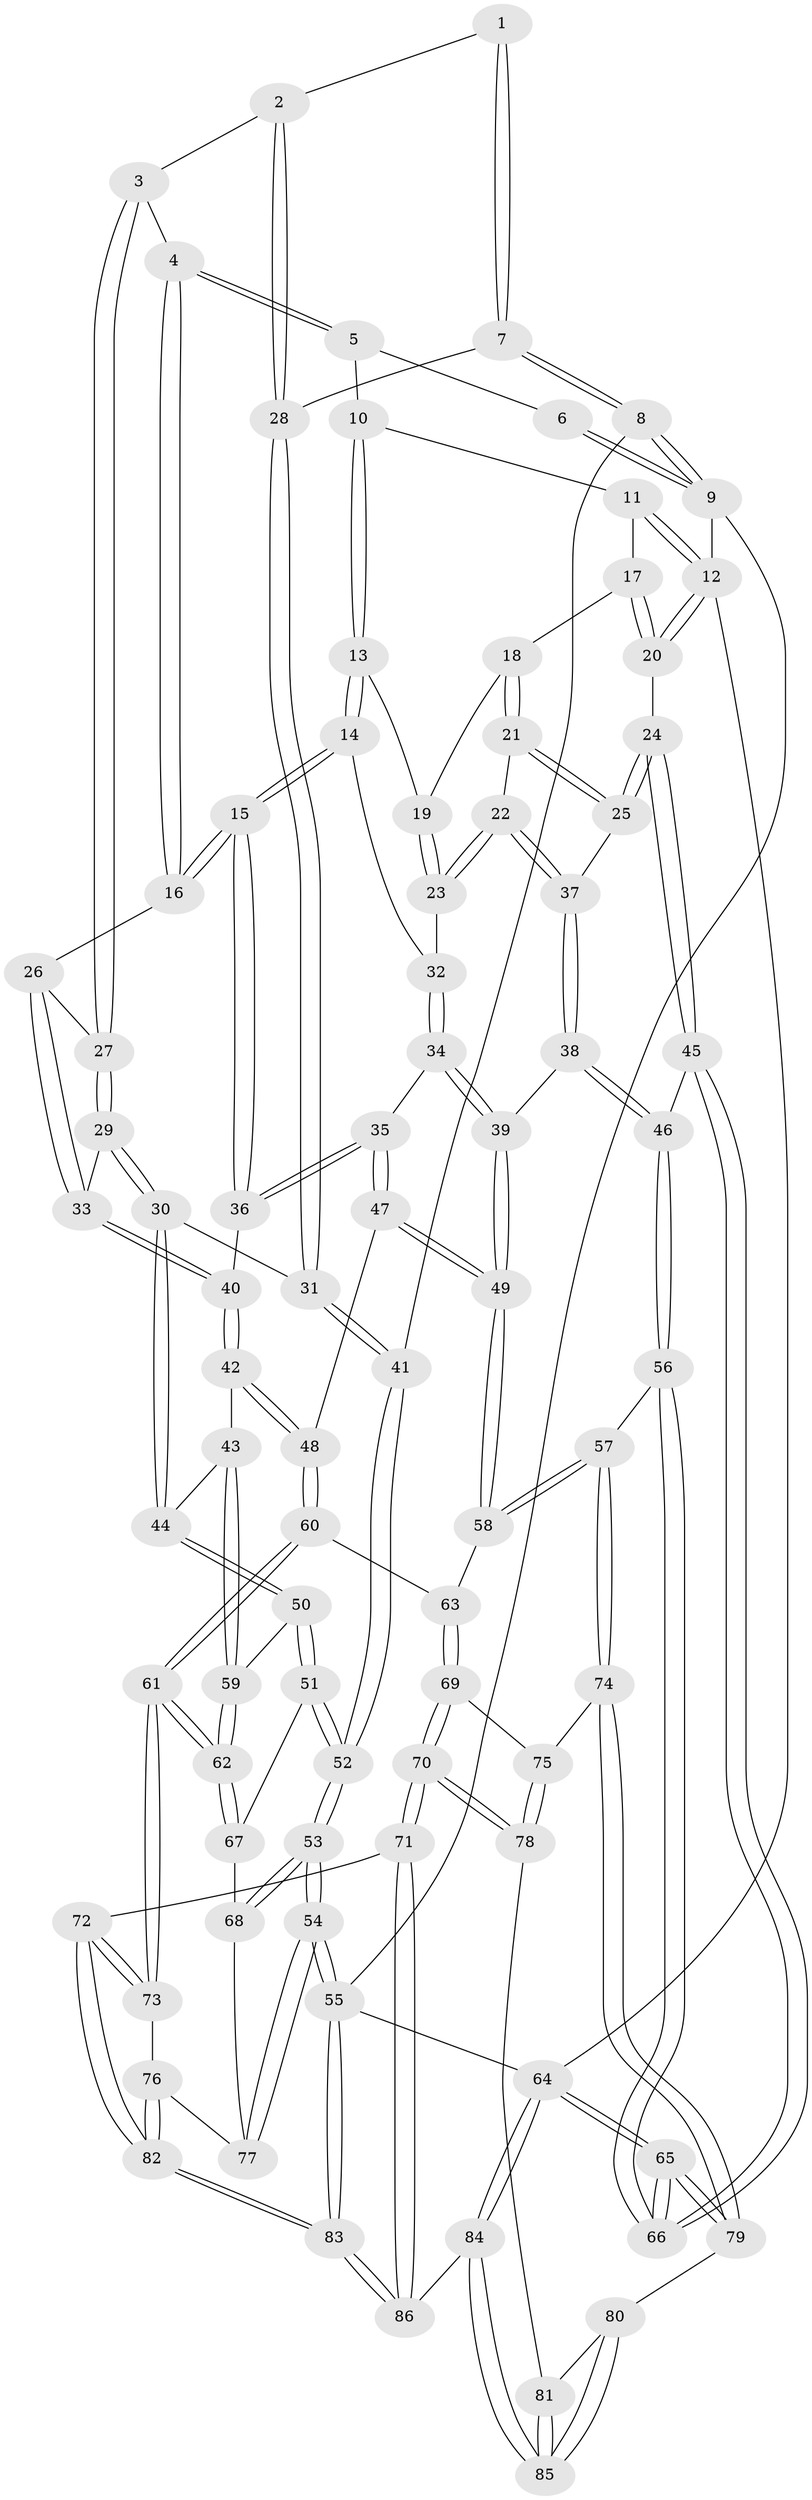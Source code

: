 // Generated by graph-tools (version 1.1) at 2025/11/02/27/25 16:11:58]
// undirected, 86 vertices, 212 edges
graph export_dot {
graph [start="1"]
  node [color=gray90,style=filled];
  1 [pos="+0.14201996309705514+0"];
  2 [pos="+0.2820416058260881+0.14674145876088956"];
  3 [pos="+0.33125026171809147+0.14262742703407572"];
  4 [pos="+0.3706803136587402+0.11149485818505024"];
  5 [pos="+0.44449220996469746+0"];
  6 [pos="+0.14117492155406525+0"];
  7 [pos="+0.11176475820343315+0.11967155356484806"];
  8 [pos="+0+0.23676621504184642"];
  9 [pos="+0+0"];
  10 [pos="+0.5645508796368772+0"];
  11 [pos="+1+0"];
  12 [pos="+1+0"];
  13 [pos="+0.5976162579187491+0.086079188054563"];
  14 [pos="+0.5910088000367606+0.13320749768195167"];
  15 [pos="+0.5010695551644642+0.21505005522412504"];
  16 [pos="+0.4758619444398715+0.20753748886703044"];
  17 [pos="+0.8230967913313689+0.11470582427505845"];
  18 [pos="+0.8192664681904638+0.12340647578963523"];
  19 [pos="+0.7816221441543165+0.12879037747705452"];
  20 [pos="+1+0.2343502171508871"];
  21 [pos="+0.8284764166064411+0.15224918121538616"];
  22 [pos="+0.7906255019658087+0.27964873352391256"];
  23 [pos="+0.7095763856665488+0.22148836872956795"];
  24 [pos="+1+0.2968939935576392"];
  25 [pos="+1+0.2772127899158954"];
  26 [pos="+0.37518789734335944+0.23487258369018293"];
  27 [pos="+0.3569095799410534+0.23056327613448252"];
  28 [pos="+0.1752713723261135+0.2293805632967726"];
  29 [pos="+0.24473151990656775+0.3312988377068039"];
  30 [pos="+0.17749975844626179+0.3417013708875214"];
  31 [pos="+0.17286538087801845+0.3344703750525819"];
  32 [pos="+0.6493424731395427+0.20567112681840946"];
  33 [pos="+0.4198286420605912+0.3637042319383996"];
  34 [pos="+0.6323578220765542+0.38174376607848615"];
  35 [pos="+0.5113617494347127+0.38191763870215156"];
  36 [pos="+0.4948583609384671+0.36972050578251003"];
  37 [pos="+0.7933660243301717+0.2866781339701291"];
  38 [pos="+0.7386585203594136+0.4271156208864208"];
  39 [pos="+0.7145780537503126+0.42403676763906223"];
  40 [pos="+0.4448348764449265+0.37444649725386564"];
  41 [pos="+0+0.2567389074125284"];
  42 [pos="+0.35132768800204955+0.5025522657229706"];
  43 [pos="+0.3493216397159078+0.5027880296072427"];
  44 [pos="+0.17452293801362592+0.4068948934078712"];
  45 [pos="+1+0.3932388068359843"];
  46 [pos="+0.8258952553164579+0.514776863600028"];
  47 [pos="+0.5089858501344787+0.5224425754455829"];
  48 [pos="+0.40885492133671236+0.54538030060656"];
  49 [pos="+0.560486602173196+0.5946817508538706"];
  50 [pos="+0.14705512926279235+0.46381819112393396"];
  51 [pos="+0.12109299301689909+0.5108222750597641"];
  52 [pos="+0+0.4984351494859735"];
  53 [pos="+0+0.8374564790020185"];
  54 [pos="+0+0.9068984042146763"];
  55 [pos="+0+1"];
  56 [pos="+0.8001038911085152+0.6501076572540532"];
  57 [pos="+0.757083743924647+0.6886987351257521"];
  58 [pos="+0.5608372256638722+0.5969413586990325"];
  59 [pos="+0.3130858461418439+0.5713945543281587"];
  60 [pos="+0.4044930807930619+0.6145516789158862"];
  61 [pos="+0.29495665400250026+0.6945073266574614"];
  62 [pos="+0.27990265673725523+0.6741824239735237"];
  63 [pos="+0.5128201500924959+0.6569373619002643"];
  64 [pos="+1+1"];
  65 [pos="+1+1"];
  66 [pos="+1+0.880694536712842"];
  67 [pos="+0.13667825789715896+0.590144990586478"];
  68 [pos="+0.09277042436052303+0.6525638727853991"];
  69 [pos="+0.5101569772049426+0.6705962687956482"];
  70 [pos="+0.43025401862710244+0.8359579785058734"];
  71 [pos="+0.4226869660071128+0.8401346825701227"];
  72 [pos="+0.3585131903226427+0.7973541724406624"];
  73 [pos="+0.3067558433543444+0.7470447952329571"];
  74 [pos="+0.7516770726848045+0.7044239154037739"];
  75 [pos="+0.6446730343547465+0.7628505888469653"];
  76 [pos="+0.14433693775712178+0.818126899185179"];
  77 [pos="+0.1384412977095098+0.8155764665121498"];
  78 [pos="+0.5717117572495085+0.8352874311674194"];
  79 [pos="+0.7723458469971233+0.8094624374451039"];
  80 [pos="+0.7650652724968189+0.8224484587716195"];
  81 [pos="+0.6206136449710095+0.8880493853267417"];
  82 [pos="+0.17605594293277257+0.9400967867062435"];
  83 [pos="+0.1666031011609476+1"];
  84 [pos="+0.7063899319461056+1"];
  85 [pos="+0.6974131105995288+1"];
  86 [pos="+0.3994665639290202+1"];
  1 -- 2;
  1 -- 7;
  1 -- 7;
  2 -- 3;
  2 -- 28;
  2 -- 28;
  3 -- 4;
  3 -- 27;
  3 -- 27;
  4 -- 5;
  4 -- 5;
  4 -- 16;
  4 -- 16;
  5 -- 6;
  5 -- 10;
  6 -- 9;
  6 -- 9;
  7 -- 8;
  7 -- 8;
  7 -- 28;
  8 -- 9;
  8 -- 9;
  8 -- 41;
  9 -- 12;
  9 -- 55;
  10 -- 11;
  10 -- 13;
  10 -- 13;
  11 -- 12;
  11 -- 12;
  11 -- 17;
  12 -- 20;
  12 -- 20;
  12 -- 64;
  13 -- 14;
  13 -- 14;
  13 -- 19;
  14 -- 15;
  14 -- 15;
  14 -- 32;
  15 -- 16;
  15 -- 16;
  15 -- 36;
  15 -- 36;
  16 -- 26;
  17 -- 18;
  17 -- 20;
  17 -- 20;
  18 -- 19;
  18 -- 21;
  18 -- 21;
  19 -- 23;
  19 -- 23;
  20 -- 24;
  21 -- 22;
  21 -- 25;
  21 -- 25;
  22 -- 23;
  22 -- 23;
  22 -- 37;
  22 -- 37;
  23 -- 32;
  24 -- 25;
  24 -- 25;
  24 -- 45;
  24 -- 45;
  25 -- 37;
  26 -- 27;
  26 -- 33;
  26 -- 33;
  27 -- 29;
  27 -- 29;
  28 -- 31;
  28 -- 31;
  29 -- 30;
  29 -- 30;
  29 -- 33;
  30 -- 31;
  30 -- 44;
  30 -- 44;
  31 -- 41;
  31 -- 41;
  32 -- 34;
  32 -- 34;
  33 -- 40;
  33 -- 40;
  34 -- 35;
  34 -- 39;
  34 -- 39;
  35 -- 36;
  35 -- 36;
  35 -- 47;
  35 -- 47;
  36 -- 40;
  37 -- 38;
  37 -- 38;
  38 -- 39;
  38 -- 46;
  38 -- 46;
  39 -- 49;
  39 -- 49;
  40 -- 42;
  40 -- 42;
  41 -- 52;
  41 -- 52;
  42 -- 43;
  42 -- 48;
  42 -- 48;
  43 -- 44;
  43 -- 59;
  43 -- 59;
  44 -- 50;
  44 -- 50;
  45 -- 46;
  45 -- 66;
  45 -- 66;
  46 -- 56;
  46 -- 56;
  47 -- 48;
  47 -- 49;
  47 -- 49;
  48 -- 60;
  48 -- 60;
  49 -- 58;
  49 -- 58;
  50 -- 51;
  50 -- 51;
  50 -- 59;
  51 -- 52;
  51 -- 52;
  51 -- 67;
  52 -- 53;
  52 -- 53;
  53 -- 54;
  53 -- 54;
  53 -- 68;
  53 -- 68;
  54 -- 55;
  54 -- 55;
  54 -- 77;
  54 -- 77;
  55 -- 83;
  55 -- 83;
  55 -- 64;
  56 -- 57;
  56 -- 66;
  56 -- 66;
  57 -- 58;
  57 -- 58;
  57 -- 74;
  57 -- 74;
  58 -- 63;
  59 -- 62;
  59 -- 62;
  60 -- 61;
  60 -- 61;
  60 -- 63;
  61 -- 62;
  61 -- 62;
  61 -- 73;
  61 -- 73;
  62 -- 67;
  62 -- 67;
  63 -- 69;
  63 -- 69;
  64 -- 65;
  64 -- 65;
  64 -- 84;
  64 -- 84;
  65 -- 66;
  65 -- 66;
  65 -- 79;
  65 -- 79;
  67 -- 68;
  68 -- 77;
  69 -- 70;
  69 -- 70;
  69 -- 75;
  70 -- 71;
  70 -- 71;
  70 -- 78;
  70 -- 78;
  71 -- 72;
  71 -- 86;
  71 -- 86;
  72 -- 73;
  72 -- 73;
  72 -- 82;
  72 -- 82;
  73 -- 76;
  74 -- 75;
  74 -- 79;
  74 -- 79;
  75 -- 78;
  75 -- 78;
  76 -- 77;
  76 -- 82;
  76 -- 82;
  78 -- 81;
  79 -- 80;
  80 -- 81;
  80 -- 85;
  80 -- 85;
  81 -- 85;
  81 -- 85;
  82 -- 83;
  82 -- 83;
  83 -- 86;
  83 -- 86;
  84 -- 85;
  84 -- 85;
  84 -- 86;
}
